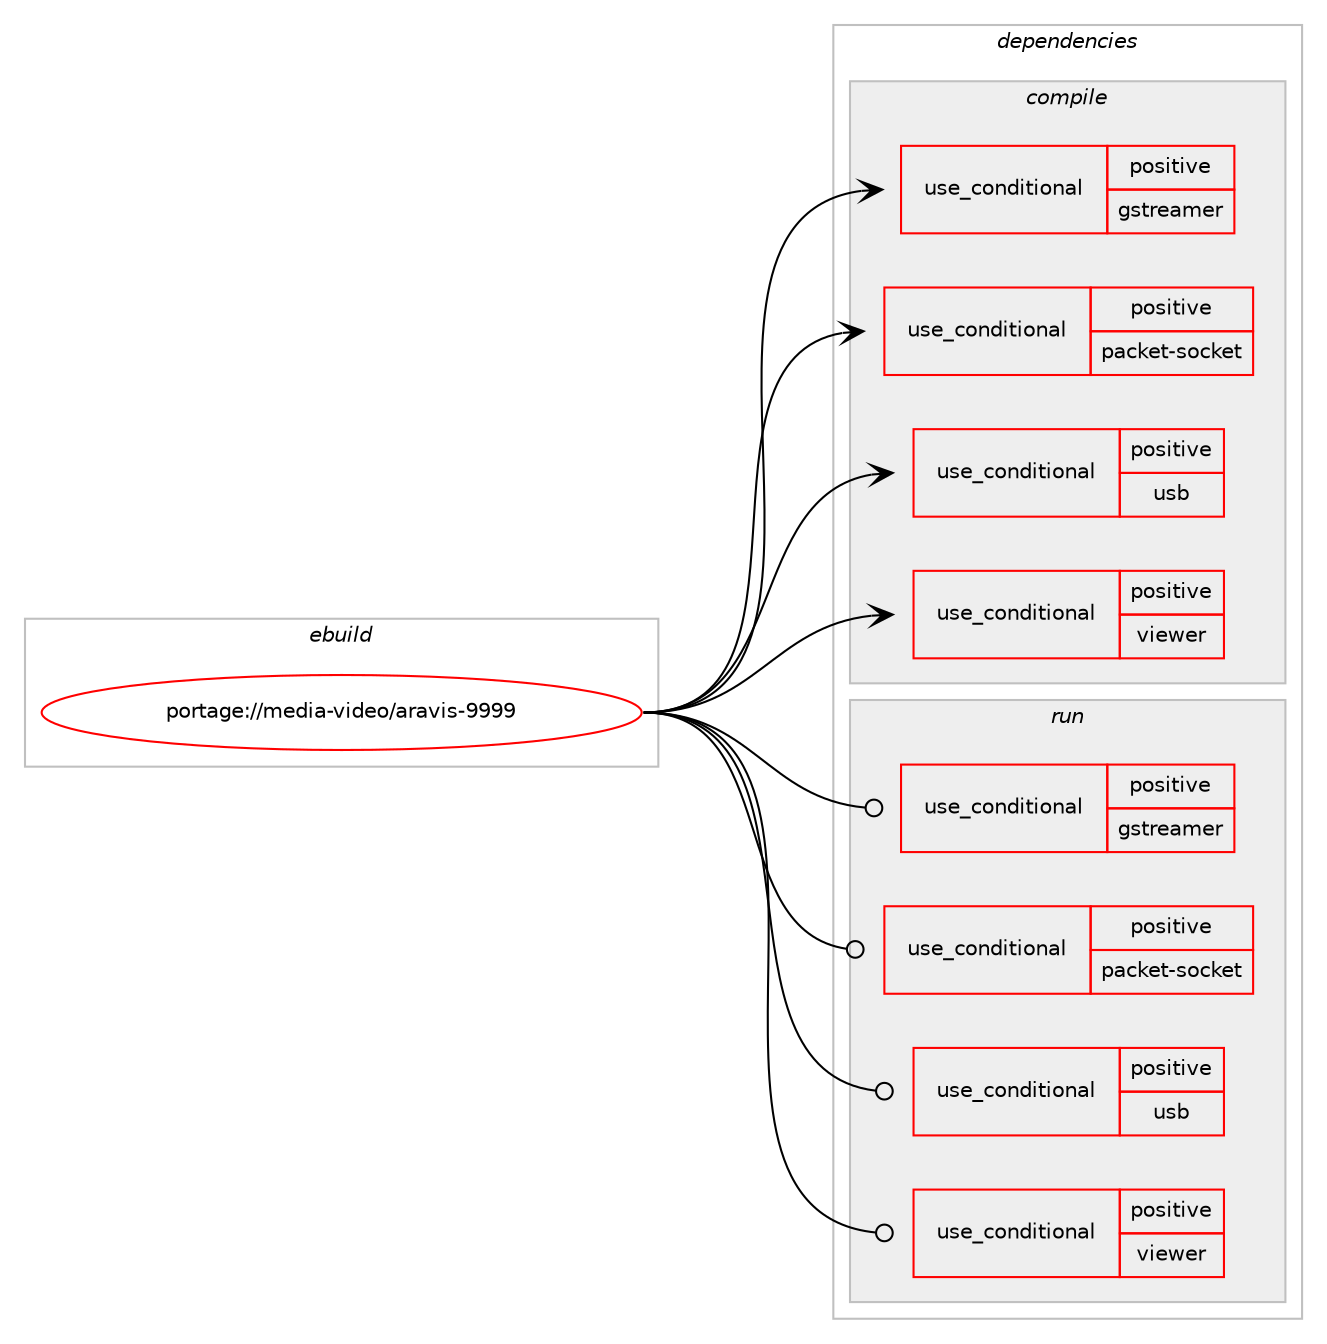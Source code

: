 digraph prolog {

# *************
# Graph options
# *************

newrank=true;
concentrate=true;
compound=true;
graph [rankdir=LR,fontname=Helvetica,fontsize=10,ranksep=1.5];#, ranksep=2.5, nodesep=0.2];
edge  [arrowhead=vee];
node  [fontname=Helvetica,fontsize=10];

# **********
# The ebuild
# **********

subgraph cluster_leftcol {
color=gray;
rank=same;
label=<<i>ebuild</i>>;
id [label="portage://media-video/aravis-9999", color=red, width=4, href="../media-video/aravis-9999.svg"];
}

# ****************
# The dependencies
# ****************

subgraph cluster_midcol {
color=gray;
label=<<i>dependencies</i>>;
subgraph cluster_compile {
fillcolor="#eeeeee";
style=filled;
label=<<i>compile</i>>;
subgraph cond80825 {
dependency167310 [label=<<TABLE BORDER="0" CELLBORDER="1" CELLSPACING="0" CELLPADDING="4"><TR><TD ROWSPAN="3" CELLPADDING="10">use_conditional</TD></TR><TR><TD>positive</TD></TR><TR><TD>gstreamer</TD></TR></TABLE>>, shape=none, color=red];
# *** BEGIN UNKNOWN DEPENDENCY TYPE (TODO) ***
# dependency167310 -> package_dependency(portage://media-video/aravis-9999,install,no,media-libs,gstreamer,none,[,,],[slot(1.0)],[])
# *** END UNKNOWN DEPENDENCY TYPE (TODO) ***

# *** BEGIN UNKNOWN DEPENDENCY TYPE (TODO) ***
# dependency167310 -> package_dependency(portage://media-video/aravis-9999,install,no,media-libs,gst-plugins-base,none,[,,],[slot(1.0)],[])
# *** END UNKNOWN DEPENDENCY TYPE (TODO) ***

}
id:e -> dependency167310:w [weight=20,style="solid",arrowhead="vee"];
subgraph cond80826 {
dependency167311 [label=<<TABLE BORDER="0" CELLBORDER="1" CELLSPACING="0" CELLPADDING="4"><TR><TD ROWSPAN="3" CELLPADDING="10">use_conditional</TD></TR><TR><TD>positive</TD></TR><TR><TD>packet-socket</TD></TR></TABLE>>, shape=none, color=red];
# *** BEGIN UNKNOWN DEPENDENCY TYPE (TODO) ***
# dependency167311 -> package_dependency(portage://media-video/aravis-9999,install,no,sys-process,audit,none,[,,],[],[])
# *** END UNKNOWN DEPENDENCY TYPE (TODO) ***

}
id:e -> dependency167311:w [weight=20,style="solid",arrowhead="vee"];
subgraph cond80827 {
dependency167312 [label=<<TABLE BORDER="0" CELLBORDER="1" CELLSPACING="0" CELLPADDING="4"><TR><TD ROWSPAN="3" CELLPADDING="10">use_conditional</TD></TR><TR><TD>positive</TD></TR><TR><TD>usb</TD></TR></TABLE>>, shape=none, color=red];
# *** BEGIN UNKNOWN DEPENDENCY TYPE (TODO) ***
# dependency167312 -> package_dependency(portage://media-video/aravis-9999,install,no,virtual,libusb,none,[,,],[slot(1)],[])
# *** END UNKNOWN DEPENDENCY TYPE (TODO) ***

}
id:e -> dependency167312:w [weight=20,style="solid",arrowhead="vee"];
subgraph cond80828 {
dependency167313 [label=<<TABLE BORDER="0" CELLBORDER="1" CELLSPACING="0" CELLPADDING="4"><TR><TD ROWSPAN="3" CELLPADDING="10">use_conditional</TD></TR><TR><TD>positive</TD></TR><TR><TD>viewer</TD></TR></TABLE>>, shape=none, color=red];
# *** BEGIN UNKNOWN DEPENDENCY TYPE (TODO) ***
# dependency167313 -> package_dependency(portage://media-video/aravis-9999,install,no,media-libs,gstreamer,none,[,,],[slot(1.0)],[])
# *** END UNKNOWN DEPENDENCY TYPE (TODO) ***

# *** BEGIN UNKNOWN DEPENDENCY TYPE (TODO) ***
# dependency167313 -> package_dependency(portage://media-video/aravis-9999,install,no,media-libs,gst-plugins-base,none,[,,],[slot(1.0)],[])
# *** END UNKNOWN DEPENDENCY TYPE (TODO) ***

# *** BEGIN UNKNOWN DEPENDENCY TYPE (TODO) ***
# dependency167313 -> package_dependency(portage://media-video/aravis-9999,install,no,x11-libs,gtk+,none,[,,],[slot(3)],[])
# *** END UNKNOWN DEPENDENCY TYPE (TODO) ***

# *** BEGIN UNKNOWN DEPENDENCY TYPE (TODO) ***
# dependency167313 -> package_dependency(portage://media-video/aravis-9999,install,no,x11-libs,libnotify,none,[,,],[],[])
# *** END UNKNOWN DEPENDENCY TYPE (TODO) ***

}
id:e -> dependency167313:w [weight=20,style="solid",arrowhead="vee"];
# *** BEGIN UNKNOWN DEPENDENCY TYPE (TODO) ***
# id -> package_dependency(portage://media-video/aravis-9999,install,no,dev-libs,glib,none,[,,],[slot(2)],[use(optenable(gtk-doc),none)])
# *** END UNKNOWN DEPENDENCY TYPE (TODO) ***

# *** BEGIN UNKNOWN DEPENDENCY TYPE (TODO) ***
# id -> package_dependency(portage://media-video/aravis-9999,install,no,dev-libs,libxml2,none,[,,],[slot(2)],[])
# *** END UNKNOWN DEPENDENCY TYPE (TODO) ***

# *** BEGIN UNKNOWN DEPENDENCY TYPE (TODO) ***
# id -> package_dependency(portage://media-video/aravis-9999,install,no,dev-util,desktop-file-utils,none,[,,],[],[])
# *** END UNKNOWN DEPENDENCY TYPE (TODO) ***

# *** BEGIN UNKNOWN DEPENDENCY TYPE (TODO) ***
# id -> package_dependency(portage://media-video/aravis-9999,install,no,sys-libs,zlib,none,[,,],[],[])
# *** END UNKNOWN DEPENDENCY TYPE (TODO) ***

# *** BEGIN UNKNOWN DEPENDENCY TYPE (TODO) ***
# id -> package_dependency(portage://media-video/aravis-9999,install,no,x11-misc,shared-mime-info,none,[,,],[],[])
# *** END UNKNOWN DEPENDENCY TYPE (TODO) ***

}
subgraph cluster_compileandrun {
fillcolor="#eeeeee";
style=filled;
label=<<i>compile and run</i>>;
}
subgraph cluster_run {
fillcolor="#eeeeee";
style=filled;
label=<<i>run</i>>;
subgraph cond80829 {
dependency167314 [label=<<TABLE BORDER="0" CELLBORDER="1" CELLSPACING="0" CELLPADDING="4"><TR><TD ROWSPAN="3" CELLPADDING="10">use_conditional</TD></TR><TR><TD>positive</TD></TR><TR><TD>gstreamer</TD></TR></TABLE>>, shape=none, color=red];
# *** BEGIN UNKNOWN DEPENDENCY TYPE (TODO) ***
# dependency167314 -> package_dependency(portage://media-video/aravis-9999,run,no,media-libs,gstreamer,none,[,,],[slot(1.0)],[])
# *** END UNKNOWN DEPENDENCY TYPE (TODO) ***

# *** BEGIN UNKNOWN DEPENDENCY TYPE (TODO) ***
# dependency167314 -> package_dependency(portage://media-video/aravis-9999,run,no,media-libs,gst-plugins-base,none,[,,],[slot(1.0)],[])
# *** END UNKNOWN DEPENDENCY TYPE (TODO) ***

}
id:e -> dependency167314:w [weight=20,style="solid",arrowhead="odot"];
subgraph cond80830 {
dependency167315 [label=<<TABLE BORDER="0" CELLBORDER="1" CELLSPACING="0" CELLPADDING="4"><TR><TD ROWSPAN="3" CELLPADDING="10">use_conditional</TD></TR><TR><TD>positive</TD></TR><TR><TD>packet-socket</TD></TR></TABLE>>, shape=none, color=red];
# *** BEGIN UNKNOWN DEPENDENCY TYPE (TODO) ***
# dependency167315 -> package_dependency(portage://media-video/aravis-9999,run,no,sys-process,audit,none,[,,],[],[])
# *** END UNKNOWN DEPENDENCY TYPE (TODO) ***

}
id:e -> dependency167315:w [weight=20,style="solid",arrowhead="odot"];
subgraph cond80831 {
dependency167316 [label=<<TABLE BORDER="0" CELLBORDER="1" CELLSPACING="0" CELLPADDING="4"><TR><TD ROWSPAN="3" CELLPADDING="10">use_conditional</TD></TR><TR><TD>positive</TD></TR><TR><TD>usb</TD></TR></TABLE>>, shape=none, color=red];
# *** BEGIN UNKNOWN DEPENDENCY TYPE (TODO) ***
# dependency167316 -> package_dependency(portage://media-video/aravis-9999,run,no,virtual,libusb,none,[,,],[slot(1)],[])
# *** END UNKNOWN DEPENDENCY TYPE (TODO) ***

}
id:e -> dependency167316:w [weight=20,style="solid",arrowhead="odot"];
subgraph cond80832 {
dependency167317 [label=<<TABLE BORDER="0" CELLBORDER="1" CELLSPACING="0" CELLPADDING="4"><TR><TD ROWSPAN="3" CELLPADDING="10">use_conditional</TD></TR><TR><TD>positive</TD></TR><TR><TD>viewer</TD></TR></TABLE>>, shape=none, color=red];
# *** BEGIN UNKNOWN DEPENDENCY TYPE (TODO) ***
# dependency167317 -> package_dependency(portage://media-video/aravis-9999,run,no,media-libs,gstreamer,none,[,,],[slot(1.0)],[])
# *** END UNKNOWN DEPENDENCY TYPE (TODO) ***

# *** BEGIN UNKNOWN DEPENDENCY TYPE (TODO) ***
# dependency167317 -> package_dependency(portage://media-video/aravis-9999,run,no,media-libs,gst-plugins-base,none,[,,],[slot(1.0)],[])
# *** END UNKNOWN DEPENDENCY TYPE (TODO) ***

# *** BEGIN UNKNOWN DEPENDENCY TYPE (TODO) ***
# dependency167317 -> package_dependency(portage://media-video/aravis-9999,run,no,x11-libs,gtk+,none,[,,],[slot(3)],[])
# *** END UNKNOWN DEPENDENCY TYPE (TODO) ***

# *** BEGIN UNKNOWN DEPENDENCY TYPE (TODO) ***
# dependency167317 -> package_dependency(portage://media-video/aravis-9999,run,no,x11-libs,libnotify,none,[,,],[],[])
# *** END UNKNOWN DEPENDENCY TYPE (TODO) ***

}
id:e -> dependency167317:w [weight=20,style="solid",arrowhead="odot"];
# *** BEGIN UNKNOWN DEPENDENCY TYPE (TODO) ***
# id -> package_dependency(portage://media-video/aravis-9999,run,no,dev-libs,glib,none,[,,],[slot(2)],[use(optenable(gtk-doc),none)])
# *** END UNKNOWN DEPENDENCY TYPE (TODO) ***

# *** BEGIN UNKNOWN DEPENDENCY TYPE (TODO) ***
# id -> package_dependency(portage://media-video/aravis-9999,run,no,dev-libs,libxml2,none,[,,],[slot(2)],[])
# *** END UNKNOWN DEPENDENCY TYPE (TODO) ***

# *** BEGIN UNKNOWN DEPENDENCY TYPE (TODO) ***
# id -> package_dependency(portage://media-video/aravis-9999,run,no,sys-libs,zlib,none,[,,],[],[])
# *** END UNKNOWN DEPENDENCY TYPE (TODO) ***

}
}

# **************
# The candidates
# **************

subgraph cluster_choices {
rank=same;
color=gray;
label=<<i>candidates</i>>;

}

}

